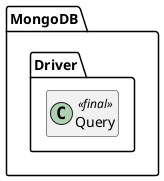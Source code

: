 @startuml
set namespaceSeparator \\
hide members
hide << alias >> circle

class MongoDB\\Driver\\Query << final >>
@enduml
